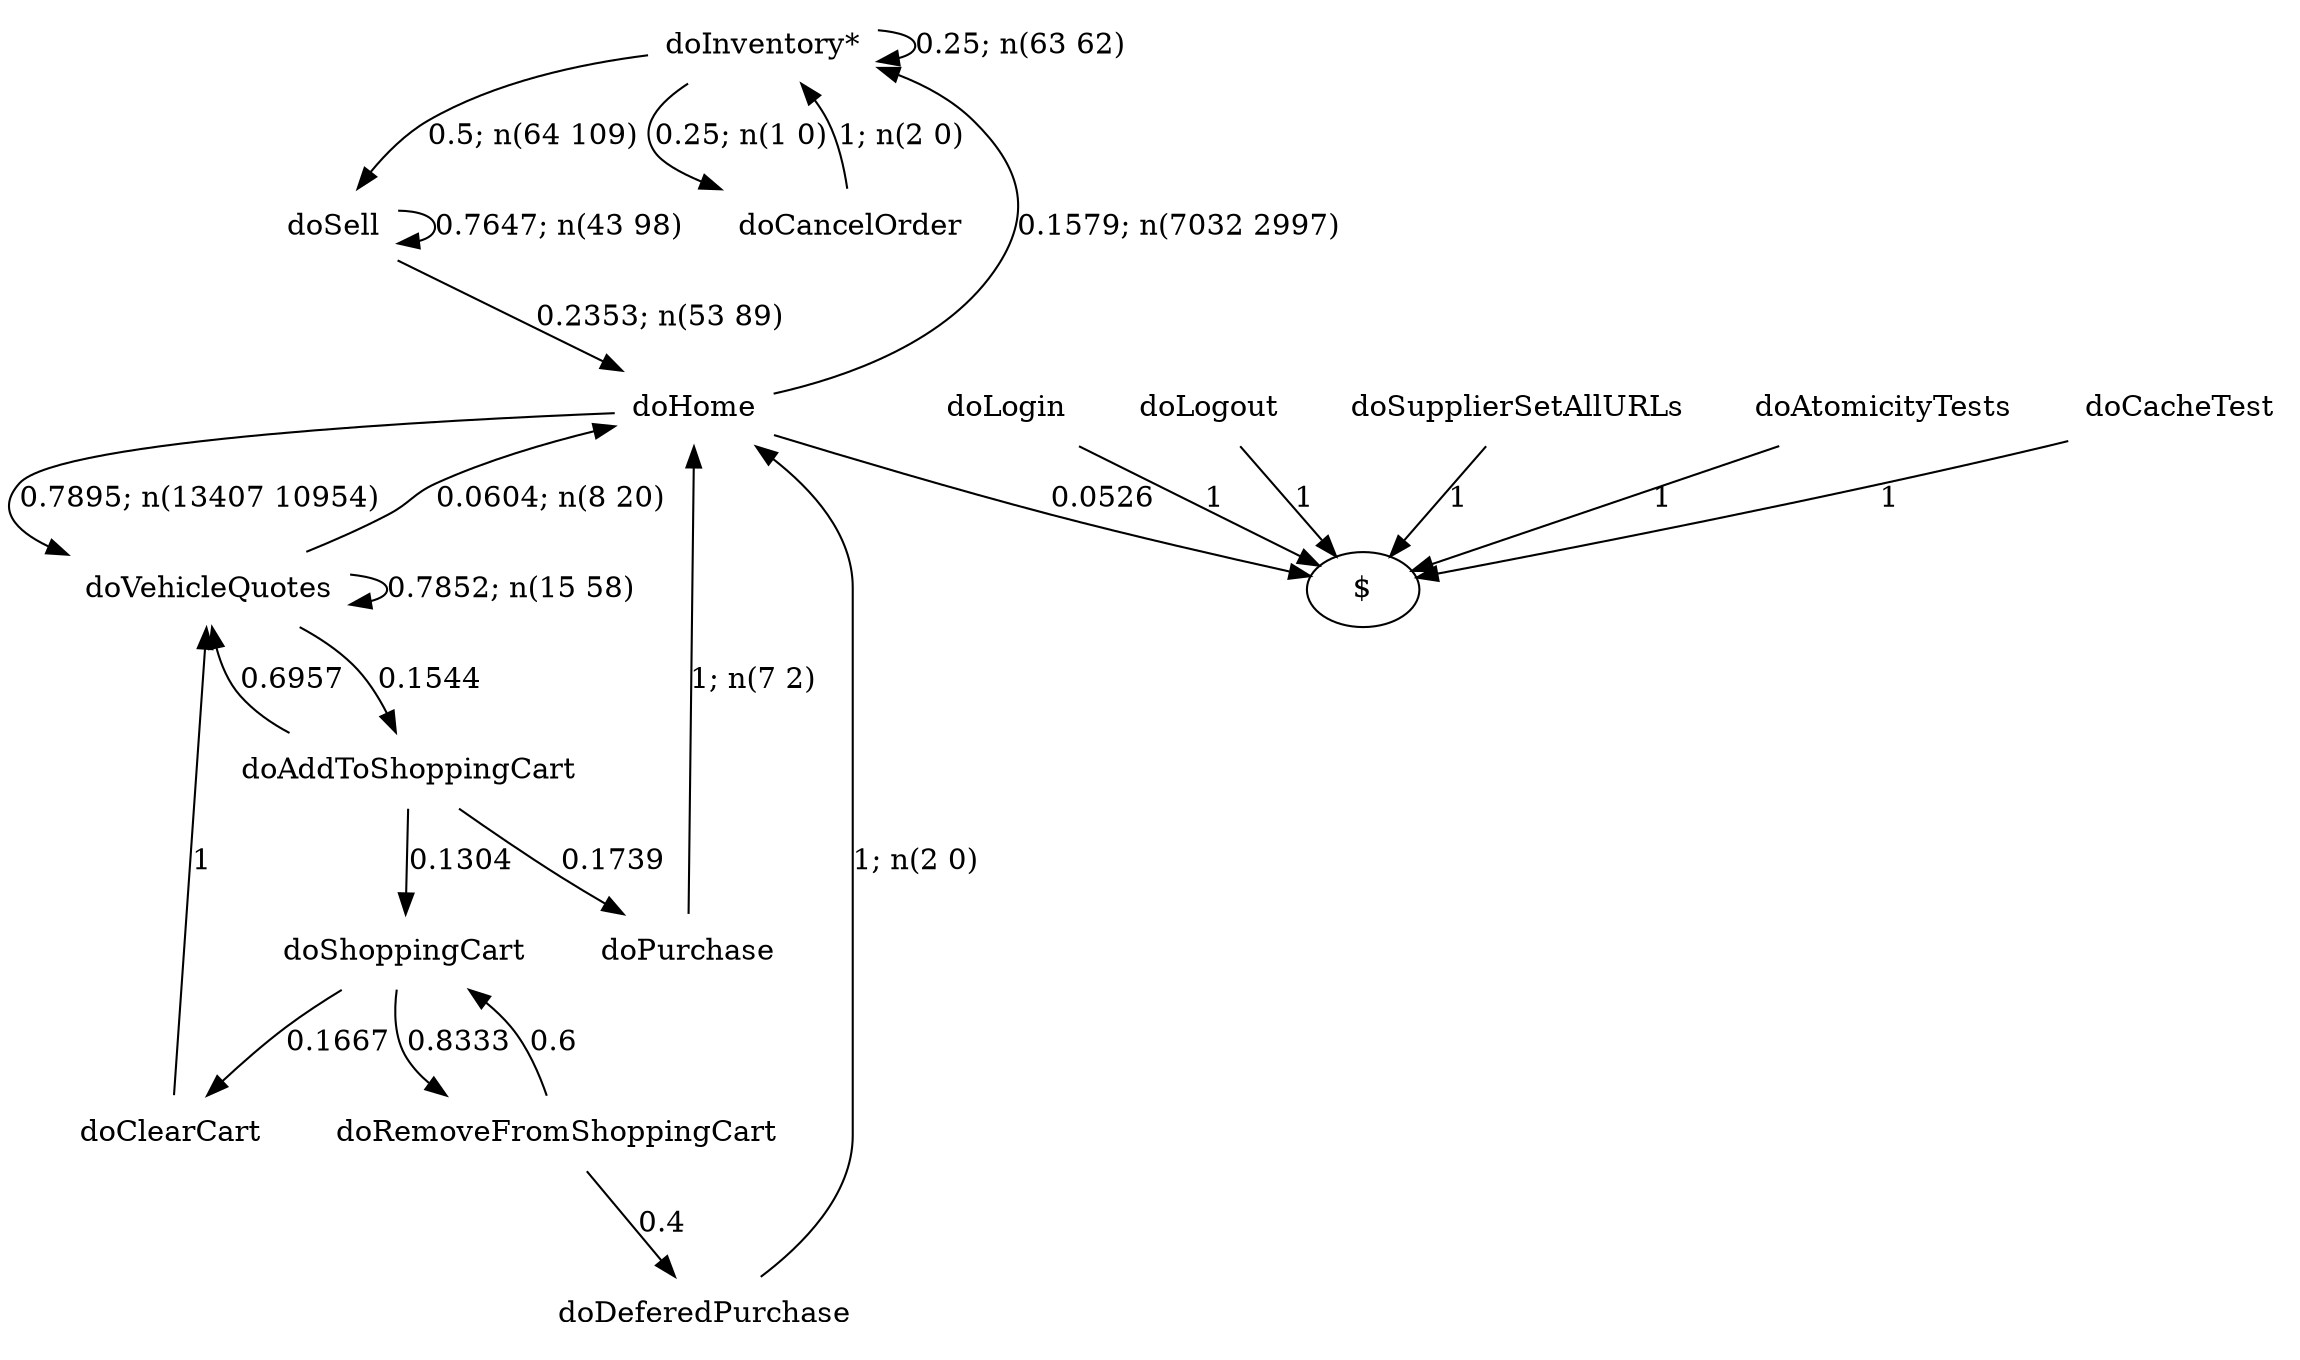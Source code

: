 digraph G {"doInventory*" [label="doInventory*",shape=none];"doSupplierSetAllURLs" [label="doSupplierSetAllURLs",shape=none];"doAtomicityTests" [label="doAtomicityTests",shape=none];"doCacheTest" [label="doCacheTest",shape=none];"doLogin" [label="doLogin",shape=none];"doVehicleQuotes" [label="doVehicleQuotes",shape=none];"doAddToShoppingCart" [label="doAddToShoppingCart",shape=none];"doDeferedPurchase" [label="doDeferedPurchase",shape=none];"doHome" [label="doHome",shape=none];"doShoppingCart" [label="doShoppingCart",shape=none];"doClearCart" [label="doClearCart",shape=none];"doPurchase" [label="doPurchase",shape=none];"doSell" [label="doSell",shape=none];"doLogout" [label="doLogout",shape=none];"doCancelOrder" [label="doCancelOrder",shape=none];"doRemoveFromShoppingCart" [label="doRemoveFromShoppingCart",shape=none];"doInventory*"->"doInventory*" [style=solid,label="0.25; n(63 62)"];"doInventory*"->"doSell" [style=solid,label="0.5; n(64 109)"];"doInventory*"->"doCancelOrder" [style=solid,label="0.25; n(1 0)"];"doSupplierSetAllURLs"->"$" [style=solid,label="1"];"doAtomicityTests"->"$" [style=solid,label="1"];"doCacheTest"->"$" [style=solid,label="1"];"doLogin"->"$" [style=solid,label="1"];"doVehicleQuotes"->"doVehicleQuotes" [style=solid,label="0.7852; n(15 58)"];"doVehicleQuotes"->"doAddToShoppingCart" [style=solid,label="0.1544"];"doVehicleQuotes"->"doHome" [style=solid,label="0.0604; n(8 20)"];"doAddToShoppingCart"->"doVehicleQuotes" [style=solid,label="0.6957"];"doAddToShoppingCart"->"doShoppingCart" [style=solid,label="0.1304"];"doAddToShoppingCart"->"doPurchase" [style=solid,label="0.1739"];"doDeferedPurchase"->"doHome" [style=solid,label="1; n(2 0)"];"doHome"->"doInventory*" [style=solid,label="0.1579; n(7032 2997)"];"doHome"->"doVehicleQuotes" [style=solid,label="0.7895; n(13407 10954)"];"doHome"->"$" [style=solid,label="0.0526"];"doShoppingCart"->"doClearCart" [style=solid,label="0.1667"];"doShoppingCart"->"doRemoveFromShoppingCart" [style=solid,label="0.8333"];"doClearCart"->"doVehicleQuotes" [style=solid,label="1"];"doPurchase"->"doHome" [style=solid,label="1; n(7 2)"];"doSell"->"doHome" [style=solid,label="0.2353; n(53 89)"];"doSell"->"doSell" [style=solid,label="0.7647; n(43 98)"];"doLogout"->"$" [style=solid,label="1"];"doCancelOrder"->"doInventory*" [style=solid,label="1; n(2 0)"];"doRemoveFromShoppingCart"->"doDeferedPurchase" [style=solid,label="0.4"];"doRemoveFromShoppingCart"->"doShoppingCart" [style=solid,label="0.6"];}